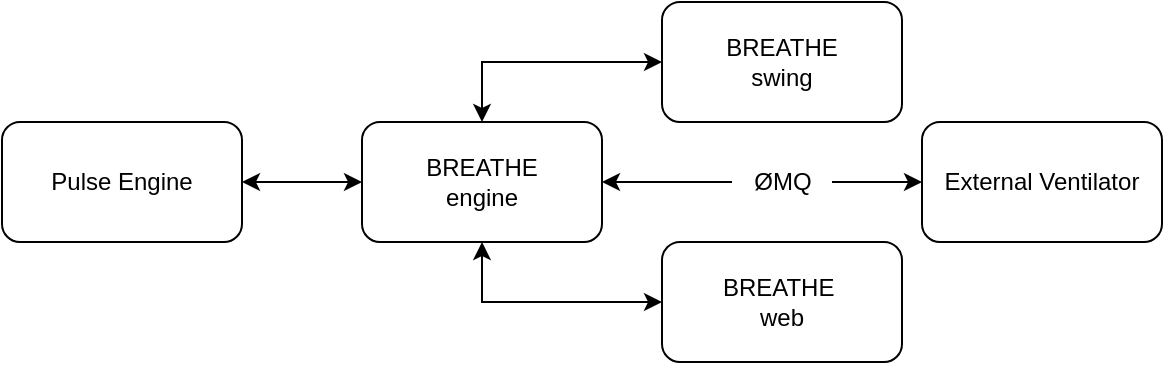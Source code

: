 <mxfile version="20.8.20" type="device"><diagram name="Pagina-1" id="JK-wcgFRooP4r1RJAY-6"><mxGraphModel dx="724" dy="360" grid="0" gridSize="10" guides="1" tooltips="1" connect="1" arrows="1" fold="1" page="1" pageScale="1" pageWidth="827" pageHeight="1169" math="0" shadow="0"><root><mxCell id="0"/><mxCell id="1" parent="0"/><mxCell id="Dbm1wOqHsU_-qTOZm8nX-1" value="Pulse Engine" style="rounded=1;whiteSpace=wrap;html=1;" vertex="1" parent="1"><mxGeometry x="190" y="220" width="120" height="60" as="geometry"/></mxCell><mxCell id="Dbm1wOqHsU_-qTOZm8nX-3" value="BREATHE&lt;br&gt;engine" style="rounded=1;whiteSpace=wrap;html=1;" vertex="1" parent="1"><mxGeometry x="370" y="220" width="120" height="60" as="geometry"/></mxCell><mxCell id="Dbm1wOqHsU_-qTOZm8nX-4" value="BREATHE&lt;br&gt;swing" style="rounded=1;whiteSpace=wrap;html=1;" vertex="1" parent="1"><mxGeometry x="520" y="160" width="120" height="60" as="geometry"/></mxCell><mxCell id="Dbm1wOqHsU_-qTOZm8nX-5" value="BREATHE&amp;nbsp;&lt;br&gt;web" style="rounded=1;whiteSpace=wrap;html=1;" vertex="1" parent="1"><mxGeometry x="520" y="280" width="120" height="60" as="geometry"/></mxCell><mxCell id="Dbm1wOqHsU_-qTOZm8nX-6" value="External Ventilator" style="rounded=1;whiteSpace=wrap;html=1;" vertex="1" parent="1"><mxGeometry x="650" y="220" width="120" height="60" as="geometry"/></mxCell><mxCell id="Dbm1wOqHsU_-qTOZm8nX-7" value="" style="endArrow=classic;startArrow=classic;html=1;rounded=0;exitX=1;exitY=0.5;exitDx=0;exitDy=0;" edge="1" parent="1" source="Dbm1wOqHsU_-qTOZm8nX-1" target="Dbm1wOqHsU_-qTOZm8nX-3"><mxGeometry width="50" height="50" relative="1" as="geometry"><mxPoint x="390" y="270" as="sourcePoint"/><mxPoint x="440" y="220" as="targetPoint"/></mxGeometry></mxCell><mxCell id="Dbm1wOqHsU_-qTOZm8nX-8" value="" style="endArrow=classic;startArrow=classic;html=1;rounded=0;entryX=0;entryY=0.5;entryDx=0;entryDy=0;exitX=0.5;exitY=0;exitDx=0;exitDy=0;" edge="1" parent="1" source="Dbm1wOqHsU_-qTOZm8nX-3" target="Dbm1wOqHsU_-qTOZm8nX-4"><mxGeometry width="50" height="50" relative="1" as="geometry"><mxPoint x="390" y="270" as="sourcePoint"/><mxPoint x="440" y="220" as="targetPoint"/><Array as="points"><mxPoint x="430" y="190"/></Array></mxGeometry></mxCell><mxCell id="Dbm1wOqHsU_-qTOZm8nX-9" value="" style="endArrow=classic;startArrow=none;html=1;rounded=0;exitX=1;exitY=0.5;exitDx=0;exitDy=0;entryX=0;entryY=0.5;entryDx=0;entryDy=0;" edge="1" parent="1" source="Dbm1wOqHsU_-qTOZm8nX-15" target="Dbm1wOqHsU_-qTOZm8nX-6"><mxGeometry width="50" height="50" relative="1" as="geometry"><mxPoint x="390" y="270" as="sourcePoint"/><mxPoint x="440" y="220" as="targetPoint"/></mxGeometry></mxCell><mxCell id="Dbm1wOqHsU_-qTOZm8nX-11" value="" style="endArrow=classic;startArrow=classic;html=1;rounded=0;entryX=0;entryY=0.5;entryDx=0;entryDy=0;exitX=0.5;exitY=1;exitDx=0;exitDy=0;" edge="1" parent="1" source="Dbm1wOqHsU_-qTOZm8nX-3" target="Dbm1wOqHsU_-qTOZm8nX-5"><mxGeometry width="50" height="50" relative="1" as="geometry"><mxPoint x="390" y="270" as="sourcePoint"/><mxPoint x="440" y="220" as="targetPoint"/><Array as="points"><mxPoint x="430" y="310"/></Array></mxGeometry></mxCell><mxCell id="Dbm1wOqHsU_-qTOZm8nX-16" value="" style="endArrow=none;startArrow=classic;html=1;rounded=0;exitX=1;exitY=0.5;exitDx=0;exitDy=0;entryX=0;entryY=0.5;entryDx=0;entryDy=0;" edge="1" parent="1" source="Dbm1wOqHsU_-qTOZm8nX-3" target="Dbm1wOqHsU_-qTOZm8nX-15"><mxGeometry width="50" height="50" relative="1" as="geometry"><mxPoint x="490" y="250" as="sourcePoint"/><mxPoint x="650" y="250" as="targetPoint"/></mxGeometry></mxCell><mxCell id="Dbm1wOqHsU_-qTOZm8nX-15" value="ØMQ" style="text;html=1;align=center;verticalAlign=middle;resizable=0;points=[];autosize=1;strokeColor=none;fillColor=none;" vertex="1" parent="1"><mxGeometry x="555" y="235" width="50" height="30" as="geometry"/></mxCell></root></mxGraphModel></diagram></mxfile>